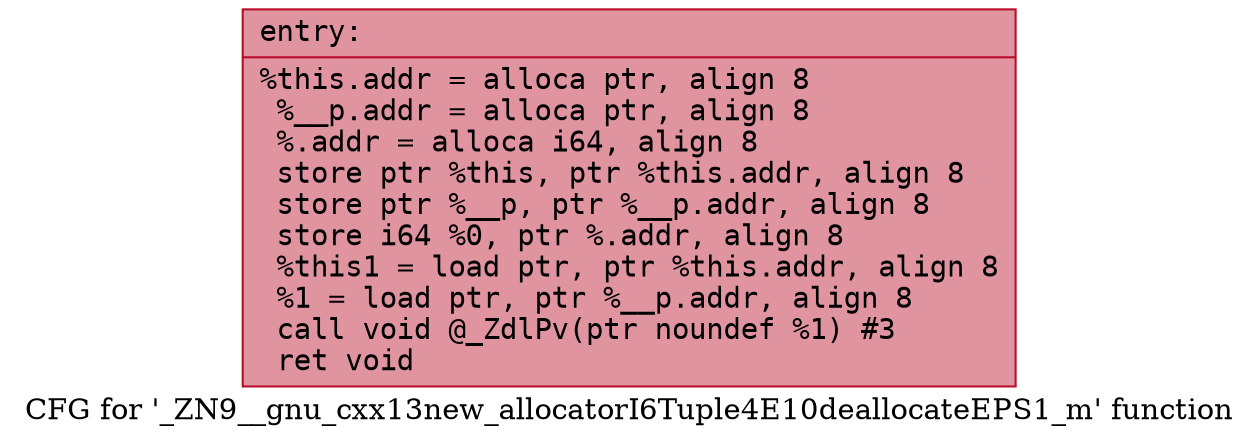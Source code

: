 digraph "CFG for '_ZN9__gnu_cxx13new_allocatorI6Tuple4E10deallocateEPS1_m' function" {
	label="CFG for '_ZN9__gnu_cxx13new_allocatorI6Tuple4E10deallocateEPS1_m' function";

	Node0x55c6063c4f10 [shape=record,color="#b70d28ff", style=filled, fillcolor="#b70d2870" fontname="Courier",label="{entry:\l|  %this.addr = alloca ptr, align 8\l  %__p.addr = alloca ptr, align 8\l  %.addr = alloca i64, align 8\l  store ptr %this, ptr %this.addr, align 8\l  store ptr %__p, ptr %__p.addr, align 8\l  store i64 %0, ptr %.addr, align 8\l  %this1 = load ptr, ptr %this.addr, align 8\l  %1 = load ptr, ptr %__p.addr, align 8\l  call void @_ZdlPv(ptr noundef %1) #3\l  ret void\l}"];
}
